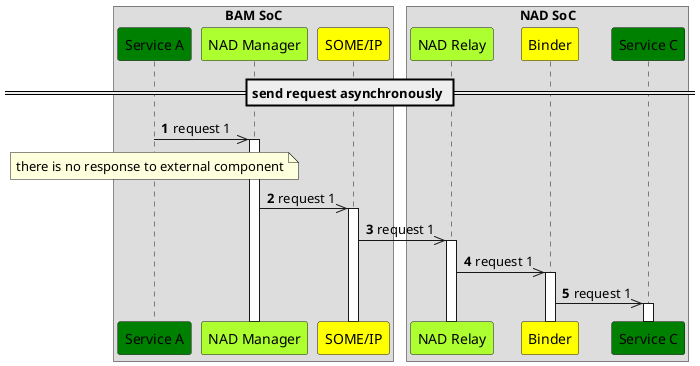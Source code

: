
@startuml
!pragma teoz true
autonumber
autoactivate on


box "BAM SoC"
participant "Service A" as sa #Green

participant "NAD Manager" as nadm #GreenYellow
participant "SOME/IP" as sip #Yellow
end box

box "NAD SoC"
participant "NAD Relay" as nadp #GreenYellow


participant "Binder" as bind #Yellow

participant "Service C" as sc #Green

end box

== send request asynchronously ==
sa ->> nadm: request 1


note over sa
there is no response to external component
end note

nadm ->> sip: request 1
sip ->> nadp: request 1
nadp ->> bind: request 1
bind ->> sc: request 1



@enduml